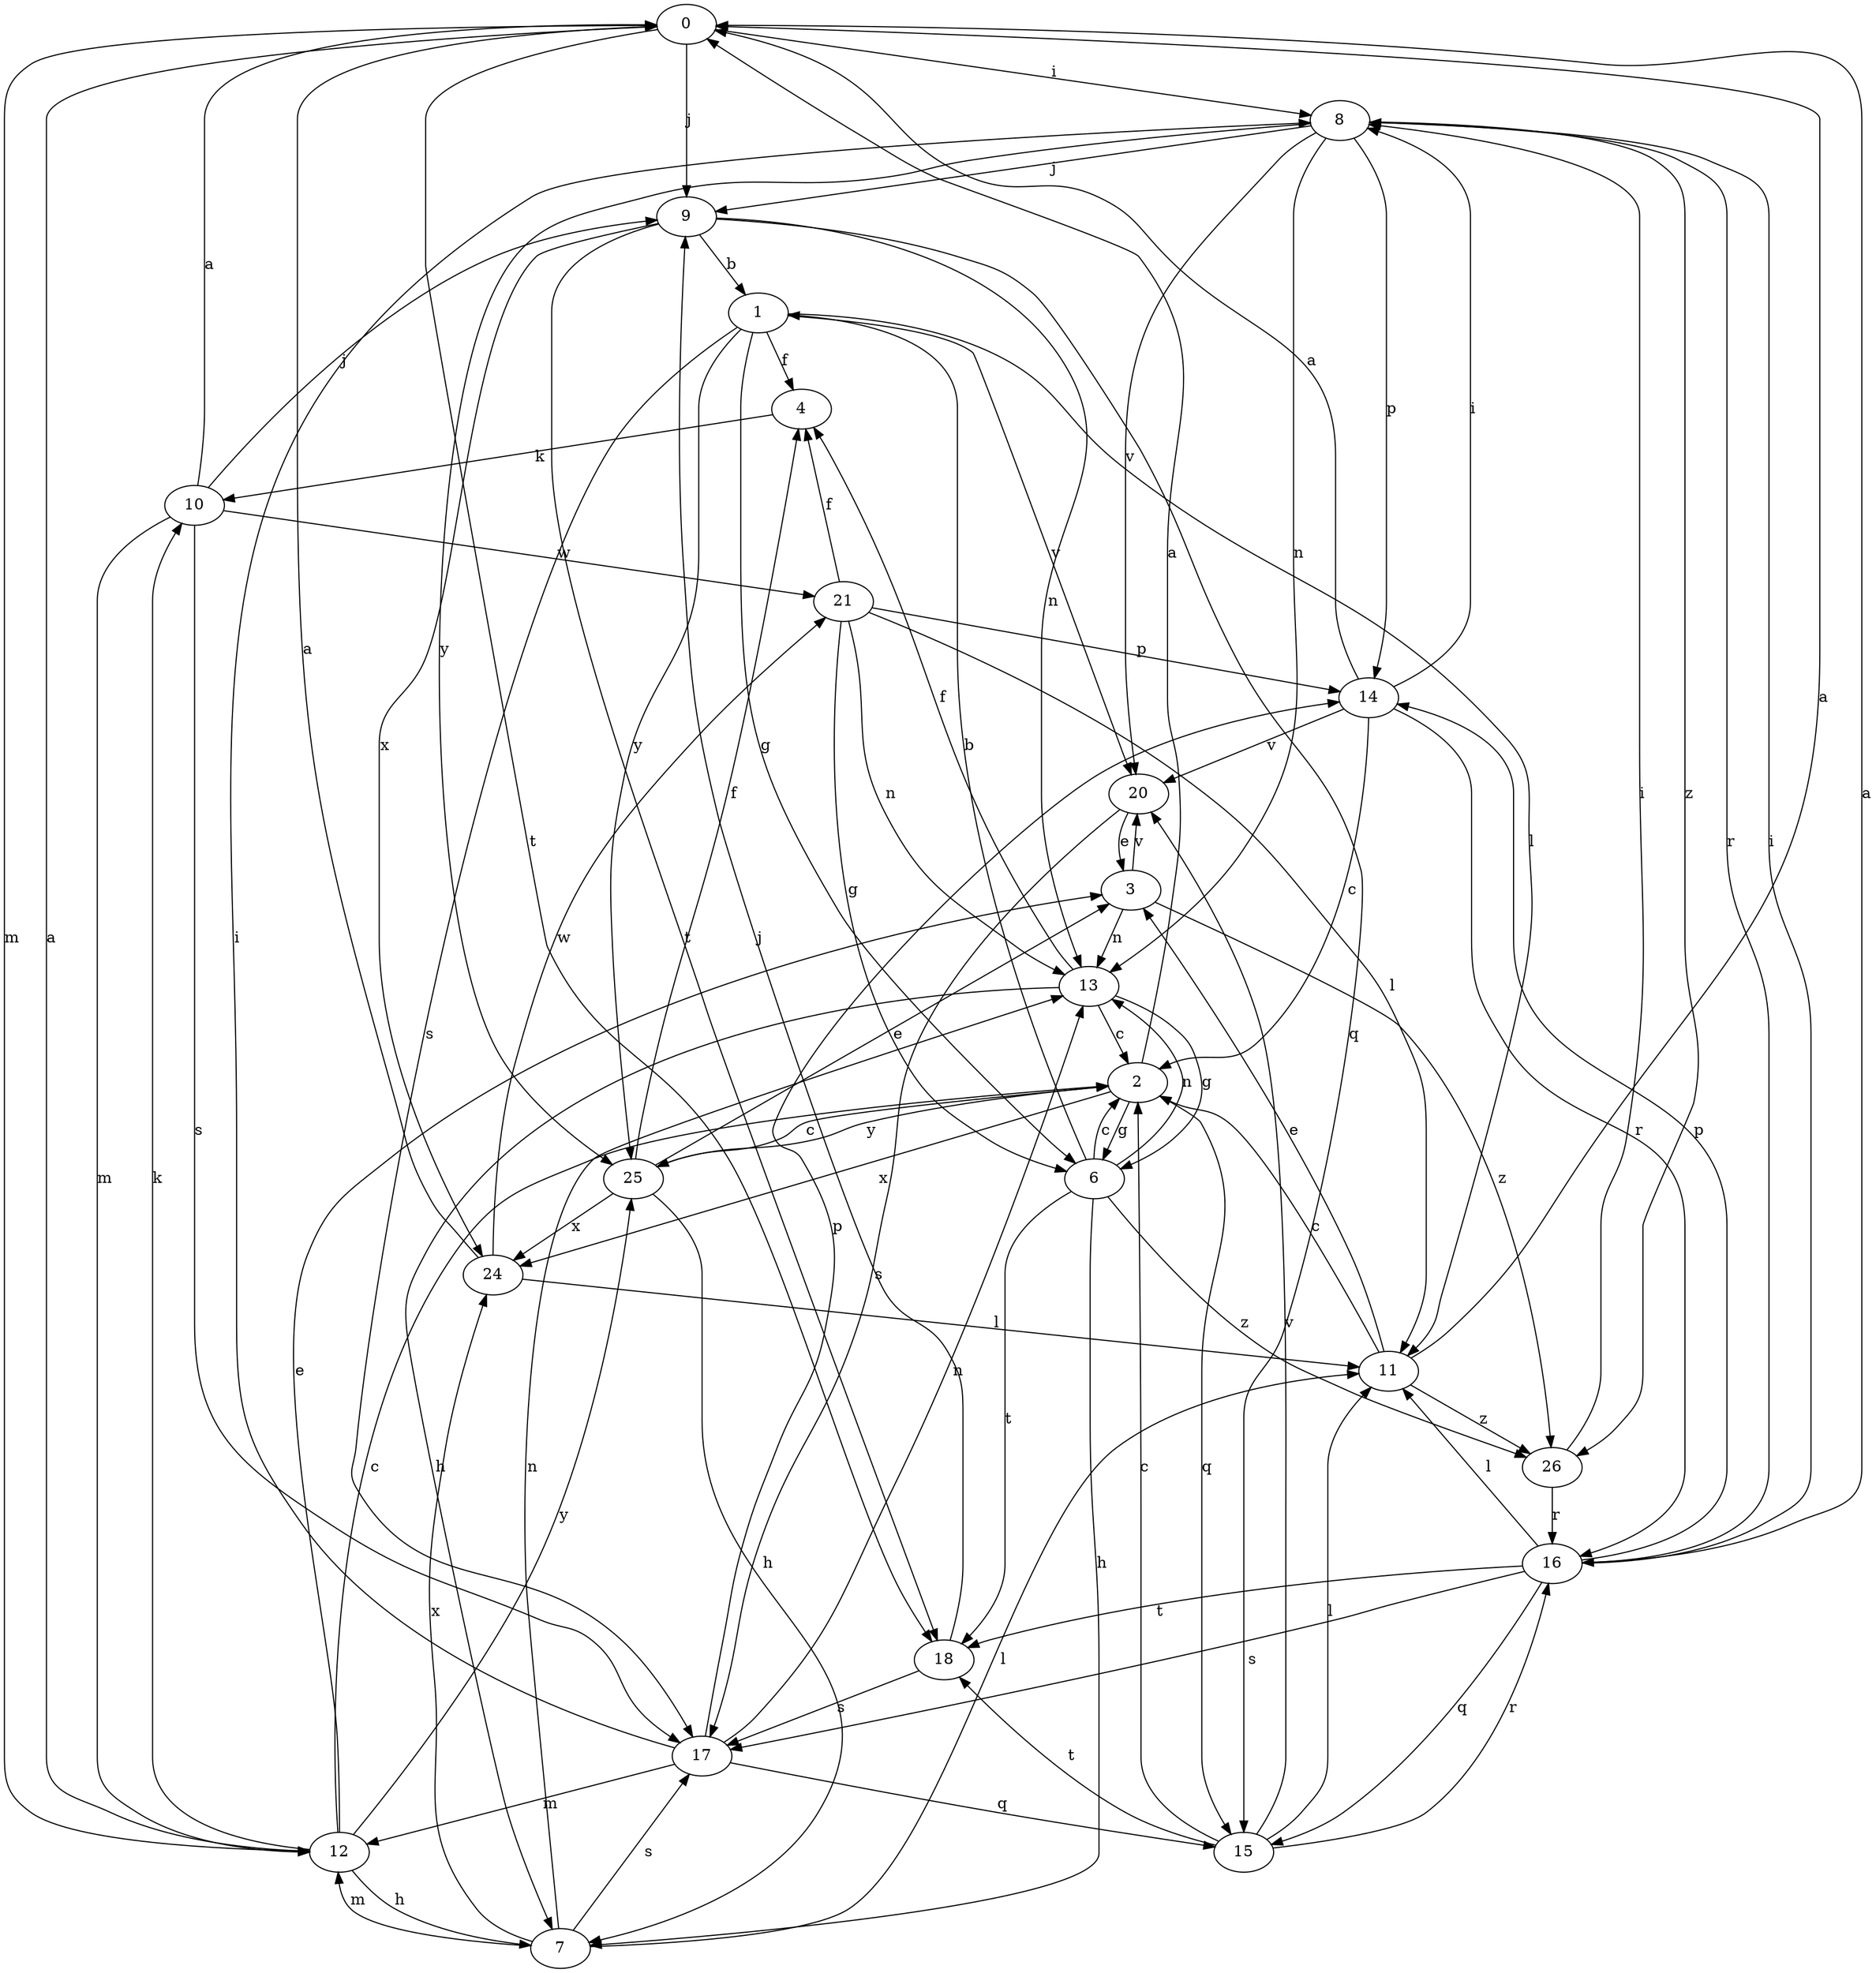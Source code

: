 strict digraph  {
0;
1;
2;
3;
4;
6;
7;
8;
9;
10;
11;
12;
13;
14;
15;
16;
17;
18;
20;
21;
24;
25;
26;
0 -> 8  [label=i];
0 -> 9  [label=j];
0 -> 12  [label=m];
0 -> 18  [label=t];
1 -> 4  [label=f];
1 -> 6  [label=g];
1 -> 11  [label=l];
1 -> 17  [label=s];
1 -> 20  [label=v];
1 -> 25  [label=y];
2 -> 0  [label=a];
2 -> 6  [label=g];
2 -> 15  [label=q];
2 -> 24  [label=x];
2 -> 25  [label=y];
3 -> 13  [label=n];
3 -> 20  [label=v];
3 -> 26  [label=z];
4 -> 10  [label=k];
6 -> 1  [label=b];
6 -> 2  [label=c];
6 -> 7  [label=h];
6 -> 13  [label=n];
6 -> 18  [label=t];
6 -> 26  [label=z];
7 -> 11  [label=l];
7 -> 12  [label=m];
7 -> 13  [label=n];
7 -> 17  [label=s];
7 -> 24  [label=x];
8 -> 9  [label=j];
8 -> 13  [label=n];
8 -> 14  [label=p];
8 -> 16  [label=r];
8 -> 20  [label=v];
8 -> 25  [label=y];
8 -> 26  [label=z];
9 -> 1  [label=b];
9 -> 13  [label=n];
9 -> 15  [label=q];
9 -> 18  [label=t];
9 -> 24  [label=x];
10 -> 0  [label=a];
10 -> 9  [label=j];
10 -> 12  [label=m];
10 -> 17  [label=s];
10 -> 21  [label=w];
11 -> 0  [label=a];
11 -> 2  [label=c];
11 -> 3  [label=e];
11 -> 26  [label=z];
12 -> 0  [label=a];
12 -> 2  [label=c];
12 -> 3  [label=e];
12 -> 7  [label=h];
12 -> 10  [label=k];
12 -> 25  [label=y];
13 -> 2  [label=c];
13 -> 4  [label=f];
13 -> 6  [label=g];
13 -> 7  [label=h];
14 -> 0  [label=a];
14 -> 2  [label=c];
14 -> 8  [label=i];
14 -> 16  [label=r];
14 -> 20  [label=v];
15 -> 2  [label=c];
15 -> 11  [label=l];
15 -> 16  [label=r];
15 -> 18  [label=t];
15 -> 20  [label=v];
16 -> 0  [label=a];
16 -> 8  [label=i];
16 -> 11  [label=l];
16 -> 14  [label=p];
16 -> 15  [label=q];
16 -> 17  [label=s];
16 -> 18  [label=t];
17 -> 8  [label=i];
17 -> 12  [label=m];
17 -> 13  [label=n];
17 -> 14  [label=p];
17 -> 15  [label=q];
18 -> 9  [label=j];
18 -> 17  [label=s];
20 -> 3  [label=e];
20 -> 17  [label=s];
21 -> 4  [label=f];
21 -> 6  [label=g];
21 -> 11  [label=l];
21 -> 13  [label=n];
21 -> 14  [label=p];
24 -> 0  [label=a];
24 -> 11  [label=l];
24 -> 21  [label=w];
25 -> 2  [label=c];
25 -> 3  [label=e];
25 -> 4  [label=f];
25 -> 7  [label=h];
25 -> 24  [label=x];
26 -> 8  [label=i];
26 -> 16  [label=r];
}
